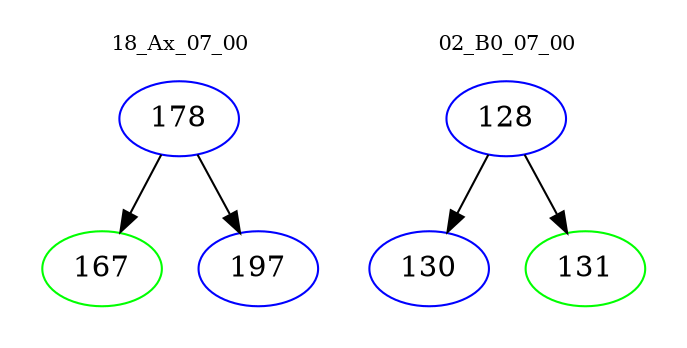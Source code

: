 digraph{
subgraph cluster_0 {
color = white
label = "18_Ax_07_00";
fontsize=10;
T0_178 [label="178", color="blue"]
T0_178 -> T0_167 [color="black"]
T0_167 [label="167", color="green"]
T0_178 -> T0_197 [color="black"]
T0_197 [label="197", color="blue"]
}
subgraph cluster_1 {
color = white
label = "02_B0_07_00";
fontsize=10;
T1_128 [label="128", color="blue"]
T1_128 -> T1_130 [color="black"]
T1_130 [label="130", color="blue"]
T1_128 -> T1_131 [color="black"]
T1_131 [label="131", color="green"]
}
}
